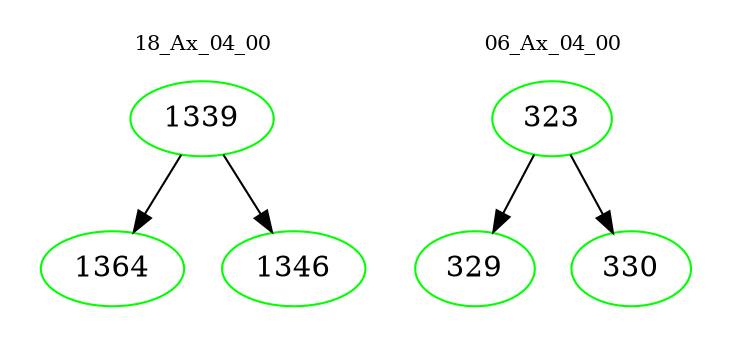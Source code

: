 digraph{
subgraph cluster_0 {
color = white
label = "18_Ax_04_00";
fontsize=10;
T0_1339 [label="1339", color="green"]
T0_1339 -> T0_1364 [color="black"]
T0_1364 [label="1364", color="green"]
T0_1339 -> T0_1346 [color="black"]
T0_1346 [label="1346", color="green"]
}
subgraph cluster_1 {
color = white
label = "06_Ax_04_00";
fontsize=10;
T1_323 [label="323", color="green"]
T1_323 -> T1_329 [color="black"]
T1_329 [label="329", color="green"]
T1_323 -> T1_330 [color="black"]
T1_330 [label="330", color="green"]
}
}
